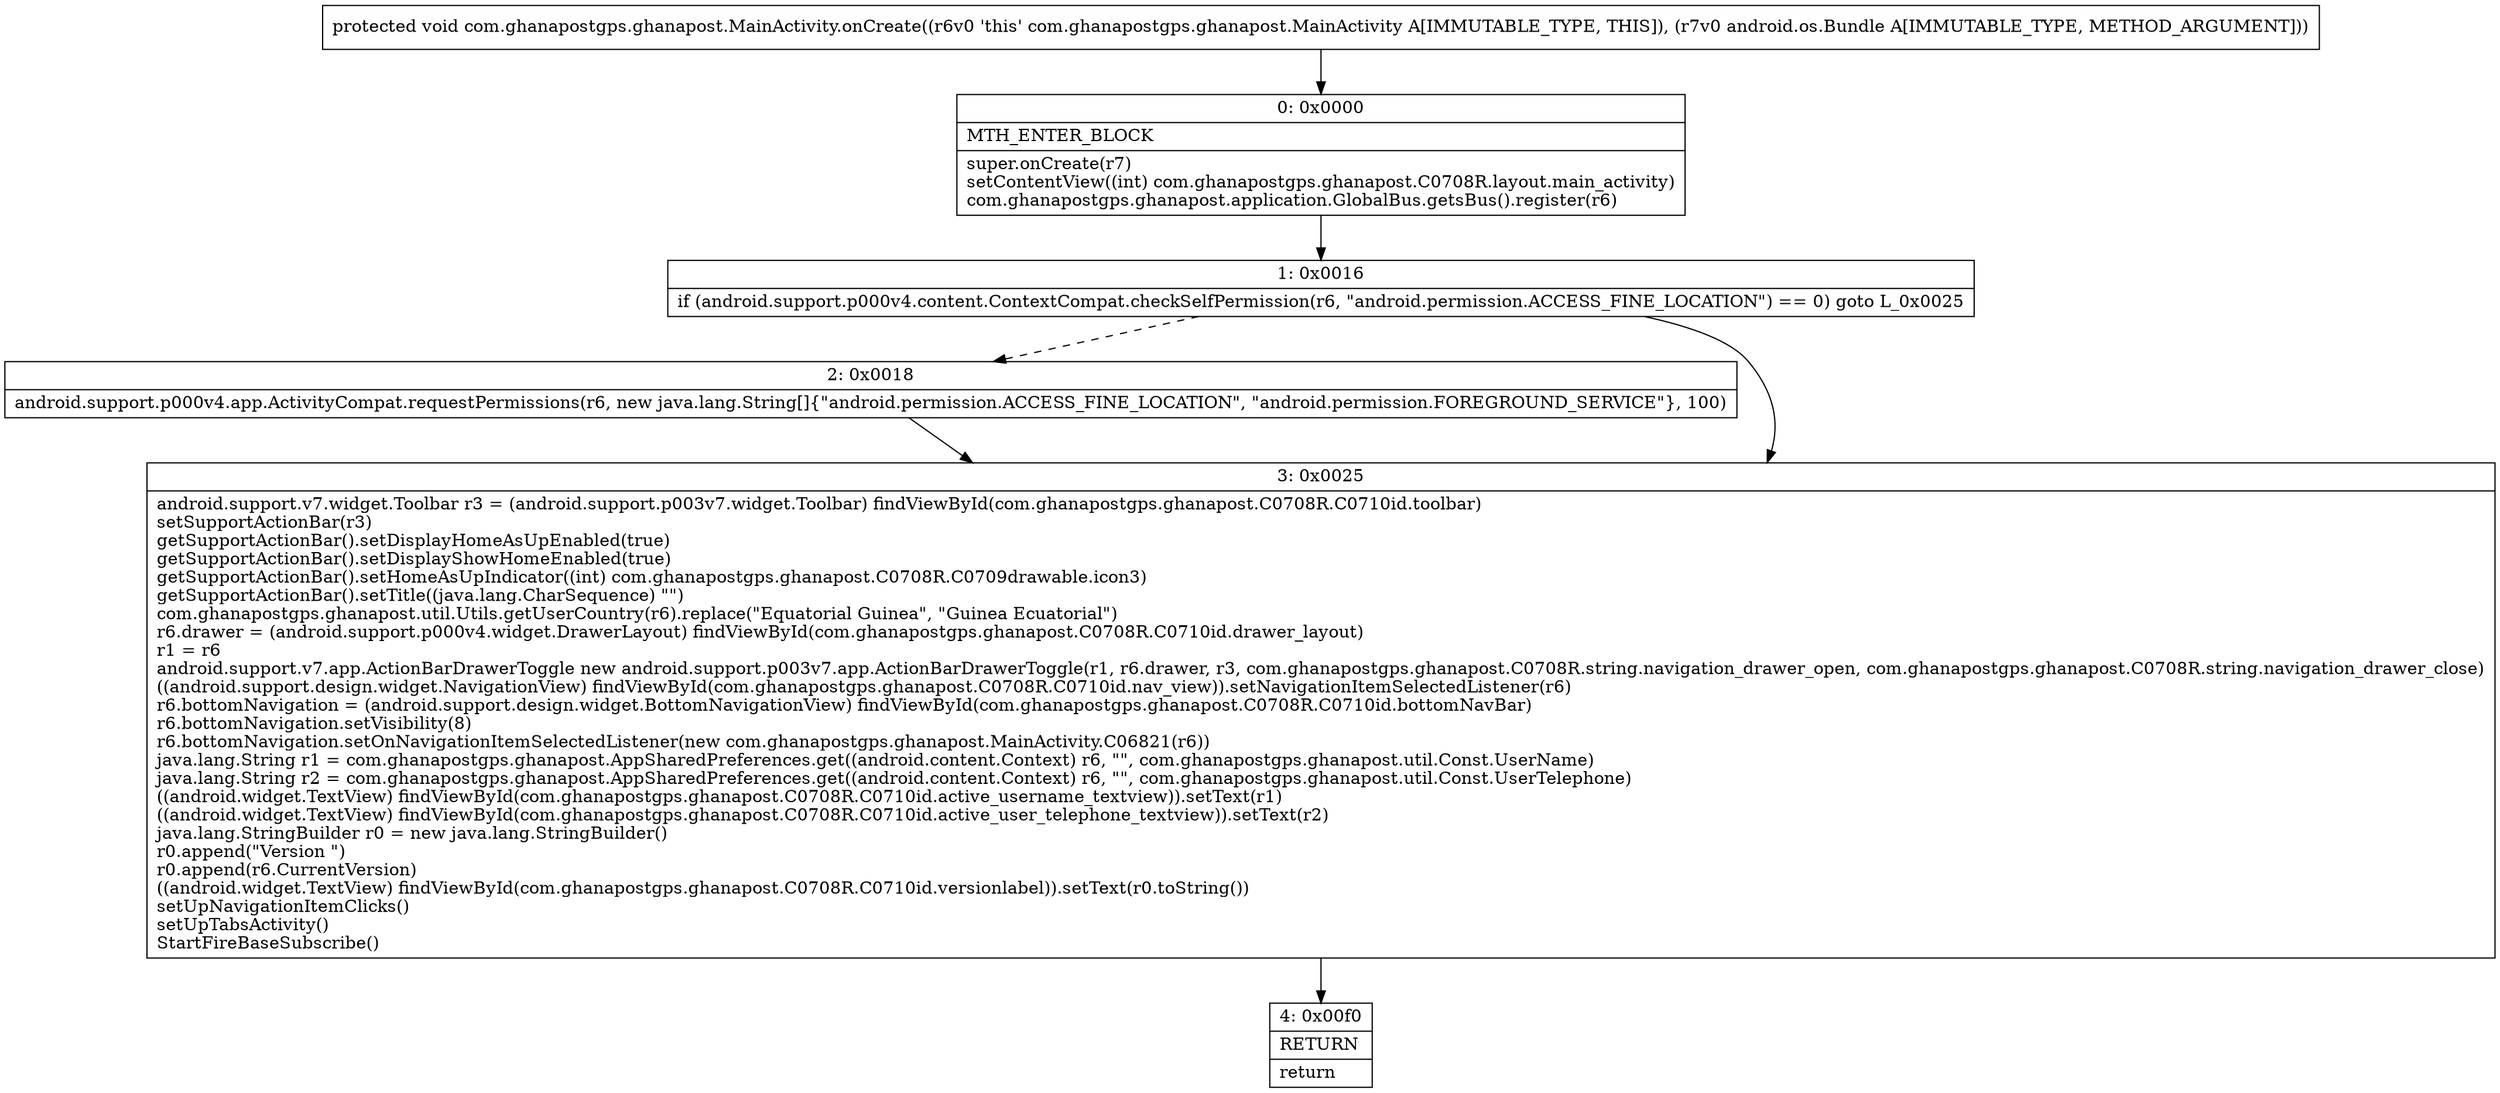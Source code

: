 digraph "CFG forcom.ghanapostgps.ghanapost.MainActivity.onCreate(Landroid\/os\/Bundle;)V" {
Node_0 [shape=record,label="{0\:\ 0x0000|MTH_ENTER_BLOCK\l|super.onCreate(r7)\lsetContentView((int) com.ghanapostgps.ghanapost.C0708R.layout.main_activity)\lcom.ghanapostgps.ghanapost.application.GlobalBus.getsBus().register(r6)\l}"];
Node_1 [shape=record,label="{1\:\ 0x0016|if (android.support.p000v4.content.ContextCompat.checkSelfPermission(r6, \"android.permission.ACCESS_FINE_LOCATION\") == 0) goto L_0x0025\l}"];
Node_2 [shape=record,label="{2\:\ 0x0018|android.support.p000v4.app.ActivityCompat.requestPermissions(r6, new java.lang.String[]\{\"android.permission.ACCESS_FINE_LOCATION\", \"android.permission.FOREGROUND_SERVICE\"\}, 100)\l}"];
Node_3 [shape=record,label="{3\:\ 0x0025|android.support.v7.widget.Toolbar r3 = (android.support.p003v7.widget.Toolbar) findViewById(com.ghanapostgps.ghanapost.C0708R.C0710id.toolbar)\lsetSupportActionBar(r3)\lgetSupportActionBar().setDisplayHomeAsUpEnabled(true)\lgetSupportActionBar().setDisplayShowHomeEnabled(true)\lgetSupportActionBar().setHomeAsUpIndicator((int) com.ghanapostgps.ghanapost.C0708R.C0709drawable.icon3)\lgetSupportActionBar().setTitle((java.lang.CharSequence) \"\")\lcom.ghanapostgps.ghanapost.util.Utils.getUserCountry(r6).replace(\"Equatorial Guinea\", \"Guinea Ecuatorial\")\lr6.drawer = (android.support.p000v4.widget.DrawerLayout) findViewById(com.ghanapostgps.ghanapost.C0708R.C0710id.drawer_layout)\lr1 = r6\landroid.support.v7.app.ActionBarDrawerToggle new android.support.p003v7.app.ActionBarDrawerToggle(r1, r6.drawer, r3, com.ghanapostgps.ghanapost.C0708R.string.navigation_drawer_open, com.ghanapostgps.ghanapost.C0708R.string.navigation_drawer_close)\l((android.support.design.widget.NavigationView) findViewById(com.ghanapostgps.ghanapost.C0708R.C0710id.nav_view)).setNavigationItemSelectedListener(r6)\lr6.bottomNavigation = (android.support.design.widget.BottomNavigationView) findViewById(com.ghanapostgps.ghanapost.C0708R.C0710id.bottomNavBar)\lr6.bottomNavigation.setVisibility(8)\lr6.bottomNavigation.setOnNavigationItemSelectedListener(new com.ghanapostgps.ghanapost.MainActivity.C06821(r6))\ljava.lang.String r1 = com.ghanapostgps.ghanapost.AppSharedPreferences.get((android.content.Context) r6, \"\", com.ghanapostgps.ghanapost.util.Const.UserName)\ljava.lang.String r2 = com.ghanapostgps.ghanapost.AppSharedPreferences.get((android.content.Context) r6, \"\", com.ghanapostgps.ghanapost.util.Const.UserTelephone)\l((android.widget.TextView) findViewById(com.ghanapostgps.ghanapost.C0708R.C0710id.active_username_textview)).setText(r1)\l((android.widget.TextView) findViewById(com.ghanapostgps.ghanapost.C0708R.C0710id.active_user_telephone_textview)).setText(r2)\ljava.lang.StringBuilder r0 = new java.lang.StringBuilder()\lr0.append(\"Version \")\lr0.append(r6.CurrentVersion)\l((android.widget.TextView) findViewById(com.ghanapostgps.ghanapost.C0708R.C0710id.versionlabel)).setText(r0.toString())\lsetUpNavigationItemClicks()\lsetUpTabsActivity()\lStartFireBaseSubscribe()\l}"];
Node_4 [shape=record,label="{4\:\ 0x00f0|RETURN\l|return\l}"];
MethodNode[shape=record,label="{protected void com.ghanapostgps.ghanapost.MainActivity.onCreate((r6v0 'this' com.ghanapostgps.ghanapost.MainActivity A[IMMUTABLE_TYPE, THIS]), (r7v0 android.os.Bundle A[IMMUTABLE_TYPE, METHOD_ARGUMENT])) }"];
MethodNode -> Node_0;
Node_0 -> Node_1;
Node_1 -> Node_2[style=dashed];
Node_1 -> Node_3;
Node_2 -> Node_3;
Node_3 -> Node_4;
}

